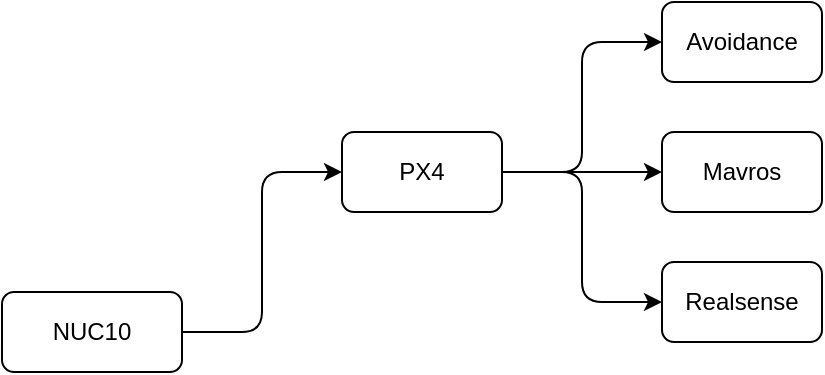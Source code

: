 <mxfile>
    <diagram id="XD2Mp5vmrm1WfKSr-2Hc" name="第 1 页">
        <mxGraphModel dx="593" dy="651" grid="1" gridSize="10" guides="1" tooltips="1" connect="1" arrows="1" fold="1" page="1" pageScale="1" pageWidth="827" pageHeight="1169" math="0" shadow="0">
            <root>
                <mxCell id="0"/>
                <mxCell id="1" parent="0"/>
                <mxCell id="3" value="PX4" style="rounded=1;whiteSpace=wrap;html=1;" parent="1" vertex="1">
                    <mxGeometry x="200" y="405" width="80" height="40" as="geometry"/>
                </mxCell>
                <mxCell id="6" value="Avoidance" style="rounded=1;whiteSpace=wrap;html=1;" parent="1" vertex="1">
                    <mxGeometry x="360" y="340" width="80" height="40" as="geometry"/>
                </mxCell>
                <mxCell id="7" value="" style="edgeStyle=orthogonalEdgeStyle;rounded=1;orthogonalLoop=1;jettySize=auto;html=1;" parent="1" source="3" target="6" edge="1">
                    <mxGeometry relative="1" as="geometry">
                        <mxPoint x="300" y="435.029" as="sourcePoint"/>
                        <mxPoint x="370" y="375.029" as="targetPoint"/>
                        <Array as="points">
                            <mxPoint x="320" y="425"/>
                            <mxPoint x="320" y="360"/>
                        </Array>
                    </mxGeometry>
                </mxCell>
                <mxCell id="9" value="NUC10" style="rounded=1;whiteSpace=wrap;html=1;" parent="1" vertex="1">
                    <mxGeometry x="30" y="485" width="90" height="40" as="geometry"/>
                </mxCell>
                <mxCell id="14" value="" style="edgeStyle=orthogonalEdgeStyle;rounded=1;orthogonalLoop=1;jettySize=auto;html=1;entryX=0;entryY=0.5;entryDx=0;entryDy=0;exitX=1;exitY=0.5;exitDx=0;exitDy=0;" parent="1" source="9" target="3" edge="1">
                    <mxGeometry relative="1" as="geometry">
                        <mxPoint x="300" y="595" as="sourcePoint"/>
                        <mxPoint x="360" y="555" as="targetPoint"/>
                        <Array as="points">
                            <mxPoint x="160" y="505"/>
                            <mxPoint x="160" y="425"/>
                        </Array>
                    </mxGeometry>
                </mxCell>
                <mxCell id="17" value="Mavros" style="rounded=1;whiteSpace=wrap;html=1;" parent="1" vertex="1">
                    <mxGeometry x="360" y="405" width="80" height="40" as="geometry"/>
                </mxCell>
                <mxCell id="18" value="" style="edgeStyle=orthogonalEdgeStyle;rounded=1;orthogonalLoop=1;jettySize=auto;html=1;" parent="1" source="3" target="17" edge="1">
                    <mxGeometry relative="1" as="geometry">
                        <mxPoint x="290" y="435.034" as="sourcePoint"/>
                        <mxPoint x="360" y="390" as="targetPoint"/>
                        <Array as="points">
                            <mxPoint x="360" y="425"/>
                            <mxPoint x="360" y="425"/>
                        </Array>
                    </mxGeometry>
                </mxCell>
                <mxCell id="19" value="Realsense" style="rounded=1;whiteSpace=wrap;html=1;" parent="1" vertex="1">
                    <mxGeometry x="360" y="470" width="80" height="40" as="geometry"/>
                </mxCell>
                <mxCell id="20" value="" style="edgeStyle=orthogonalEdgeStyle;rounded=1;orthogonalLoop=1;jettySize=auto;html=1;exitX=1;exitY=0.5;exitDx=0;exitDy=0;" parent="1" source="3" target="19" edge="1">
                    <mxGeometry relative="1" as="geometry">
                        <mxPoint x="290" y="435" as="sourcePoint"/>
                        <mxPoint x="360" y="435" as="targetPoint"/>
                        <Array as="points">
                            <mxPoint x="320" y="425"/>
                            <mxPoint x="320" y="490"/>
                        </Array>
                    </mxGeometry>
                </mxCell>
            </root>
        </mxGraphModel>
    </diagram>
</mxfile>
